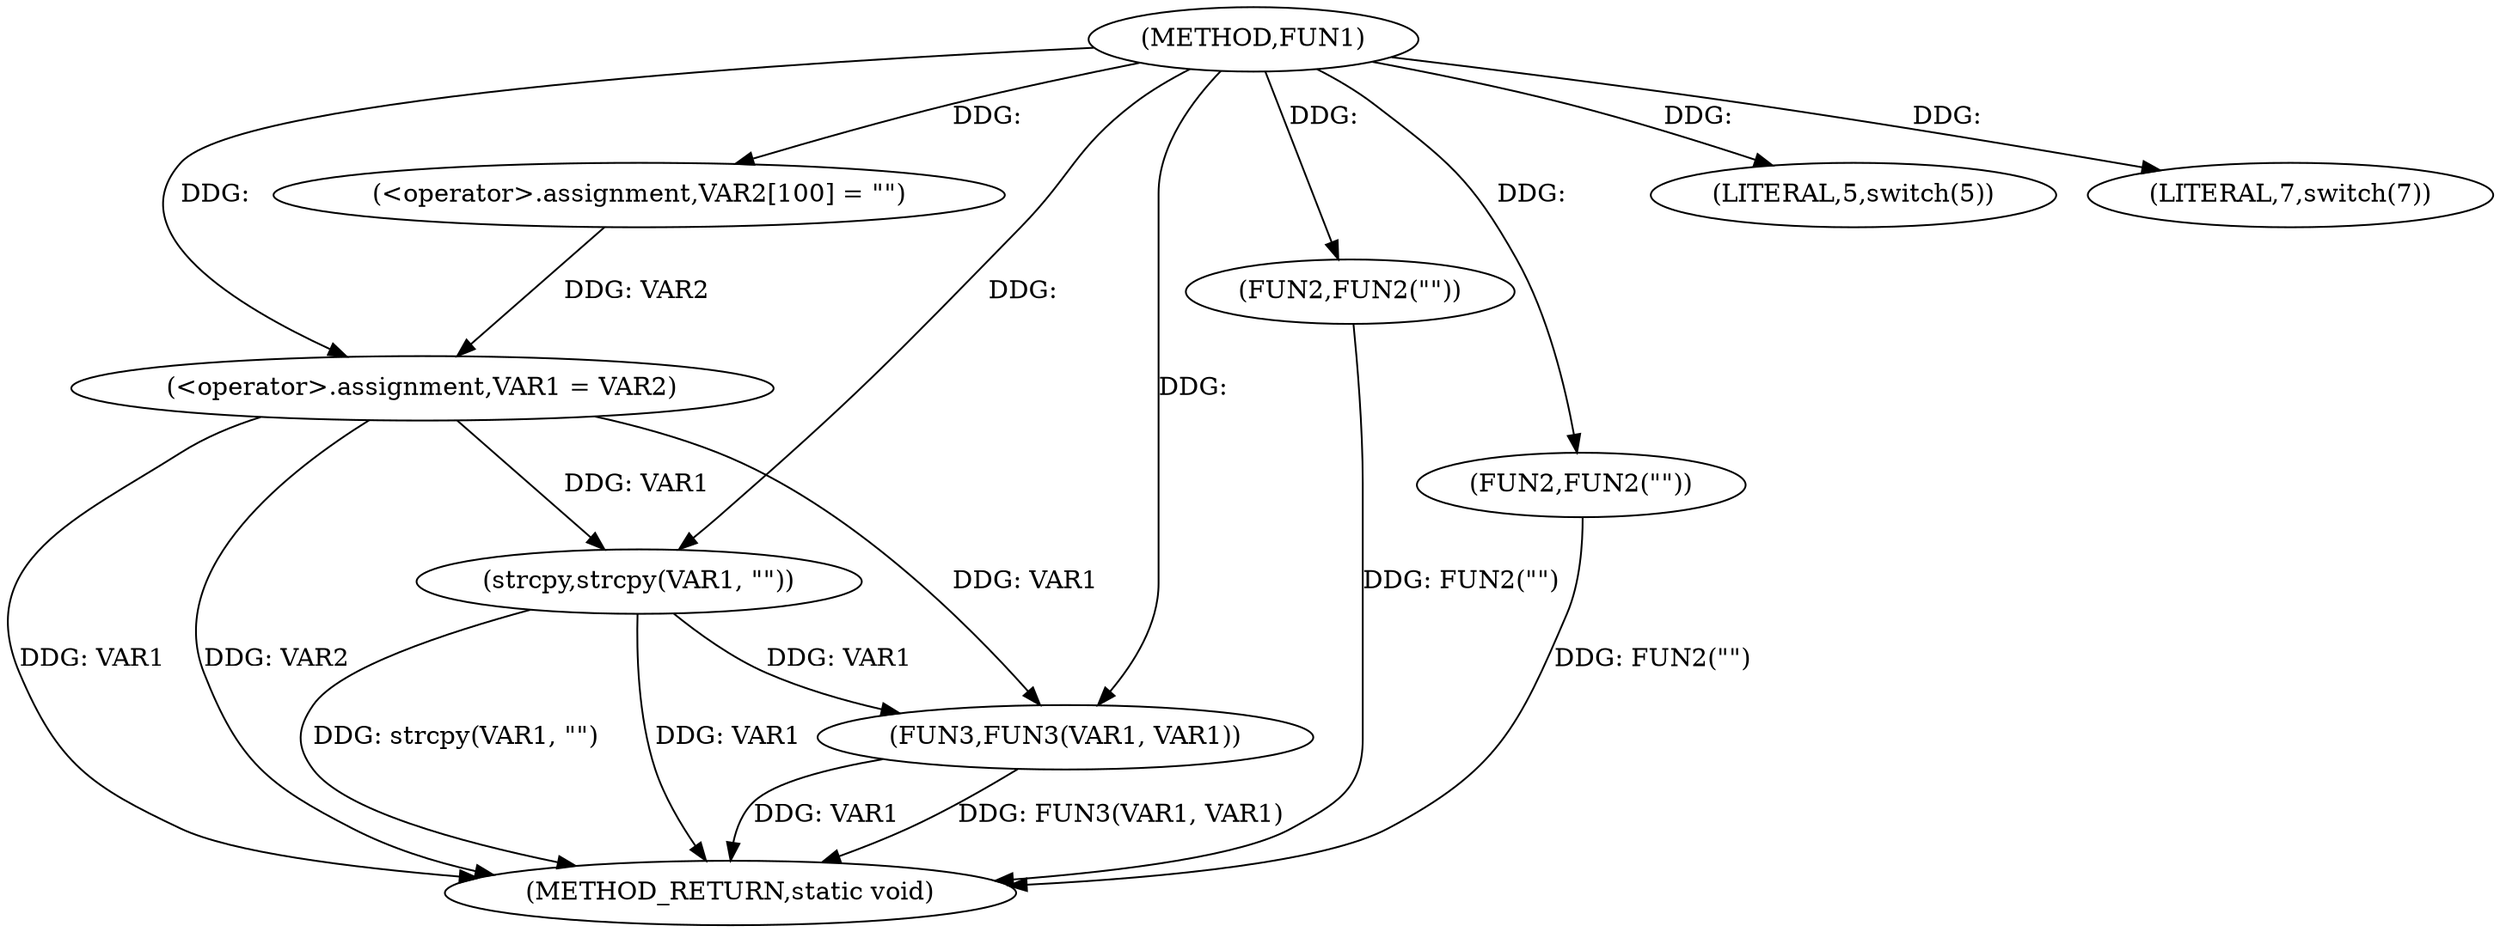 digraph FUN1 {  
"1000100" [label = "(METHOD,FUN1)" ]
"1000134" [label = "(METHOD_RETURN,static void)" ]
"1000104" [label = "(<operator>.assignment,VAR2[100] = \"\")" ]
"1000107" [label = "(<operator>.assignment,VAR1 = VAR2)" ]
"1000111" [label = "(LITERAL,5,switch(5))" ]
"1000114" [label = "(FUN2,FUN2(\"\"))" ]
"1000118" [label = "(strcpy,strcpy(VAR1, \"\"))" ]
"1000123" [label = "(LITERAL,7,switch(7))" ]
"1000126" [label = "(FUN3,FUN3(VAR1, VAR1))" ]
"1000131" [label = "(FUN2,FUN2(\"\"))" ]
  "1000126" -> "1000134"  [ label = "DDG: FUN3(VAR1, VAR1)"] 
  "1000107" -> "1000134"  [ label = "DDG: VAR1"] 
  "1000114" -> "1000134"  [ label = "DDG: FUN2(\"\")"] 
  "1000126" -> "1000134"  [ label = "DDG: VAR1"] 
  "1000118" -> "1000134"  [ label = "DDG: strcpy(VAR1, \"\")"] 
  "1000118" -> "1000134"  [ label = "DDG: VAR1"] 
  "1000107" -> "1000134"  [ label = "DDG: VAR2"] 
  "1000131" -> "1000134"  [ label = "DDG: FUN2(\"\")"] 
  "1000100" -> "1000104"  [ label = "DDG: "] 
  "1000104" -> "1000107"  [ label = "DDG: VAR2"] 
  "1000100" -> "1000107"  [ label = "DDG: "] 
  "1000100" -> "1000111"  [ label = "DDG: "] 
  "1000100" -> "1000114"  [ label = "DDG: "] 
  "1000107" -> "1000118"  [ label = "DDG: VAR1"] 
  "1000100" -> "1000118"  [ label = "DDG: "] 
  "1000100" -> "1000123"  [ label = "DDG: "] 
  "1000107" -> "1000126"  [ label = "DDG: VAR1"] 
  "1000118" -> "1000126"  [ label = "DDG: VAR1"] 
  "1000100" -> "1000126"  [ label = "DDG: "] 
  "1000100" -> "1000131"  [ label = "DDG: "] 
}
